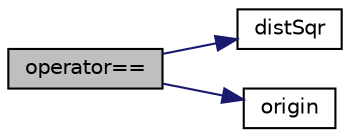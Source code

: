 digraph "operator=="
{
  bgcolor="transparent";
  edge [fontname="Helvetica",fontsize="10",labelfontname="Helvetica",labelfontsize="10"];
  node [fontname="Helvetica",fontsize="10",shape=record];
  rankdir="LR";
  Node118 [label="operator==",height=0.2,width=0.4,color="black", fillcolor="grey75", style="filled", fontcolor="black"];
  Node118 -> Node119 [color="midnightblue",fontsize="10",style="solid",fontname="Helvetica"];
  Node119 [label="distSqr",height=0.2,width=0.4,color="black",URL="$a22337.html#a39ae6410ed72159d687474cf6b1c4df0"];
  Node118 -> Node120 [color="midnightblue",fontsize="10",style="solid",fontname="Helvetica"];
  Node120 [label="origin",height=0.2,width=0.4,color="black",URL="$a22337.html#ace9e7995e84e1df883113af86a8a524f"];
}
